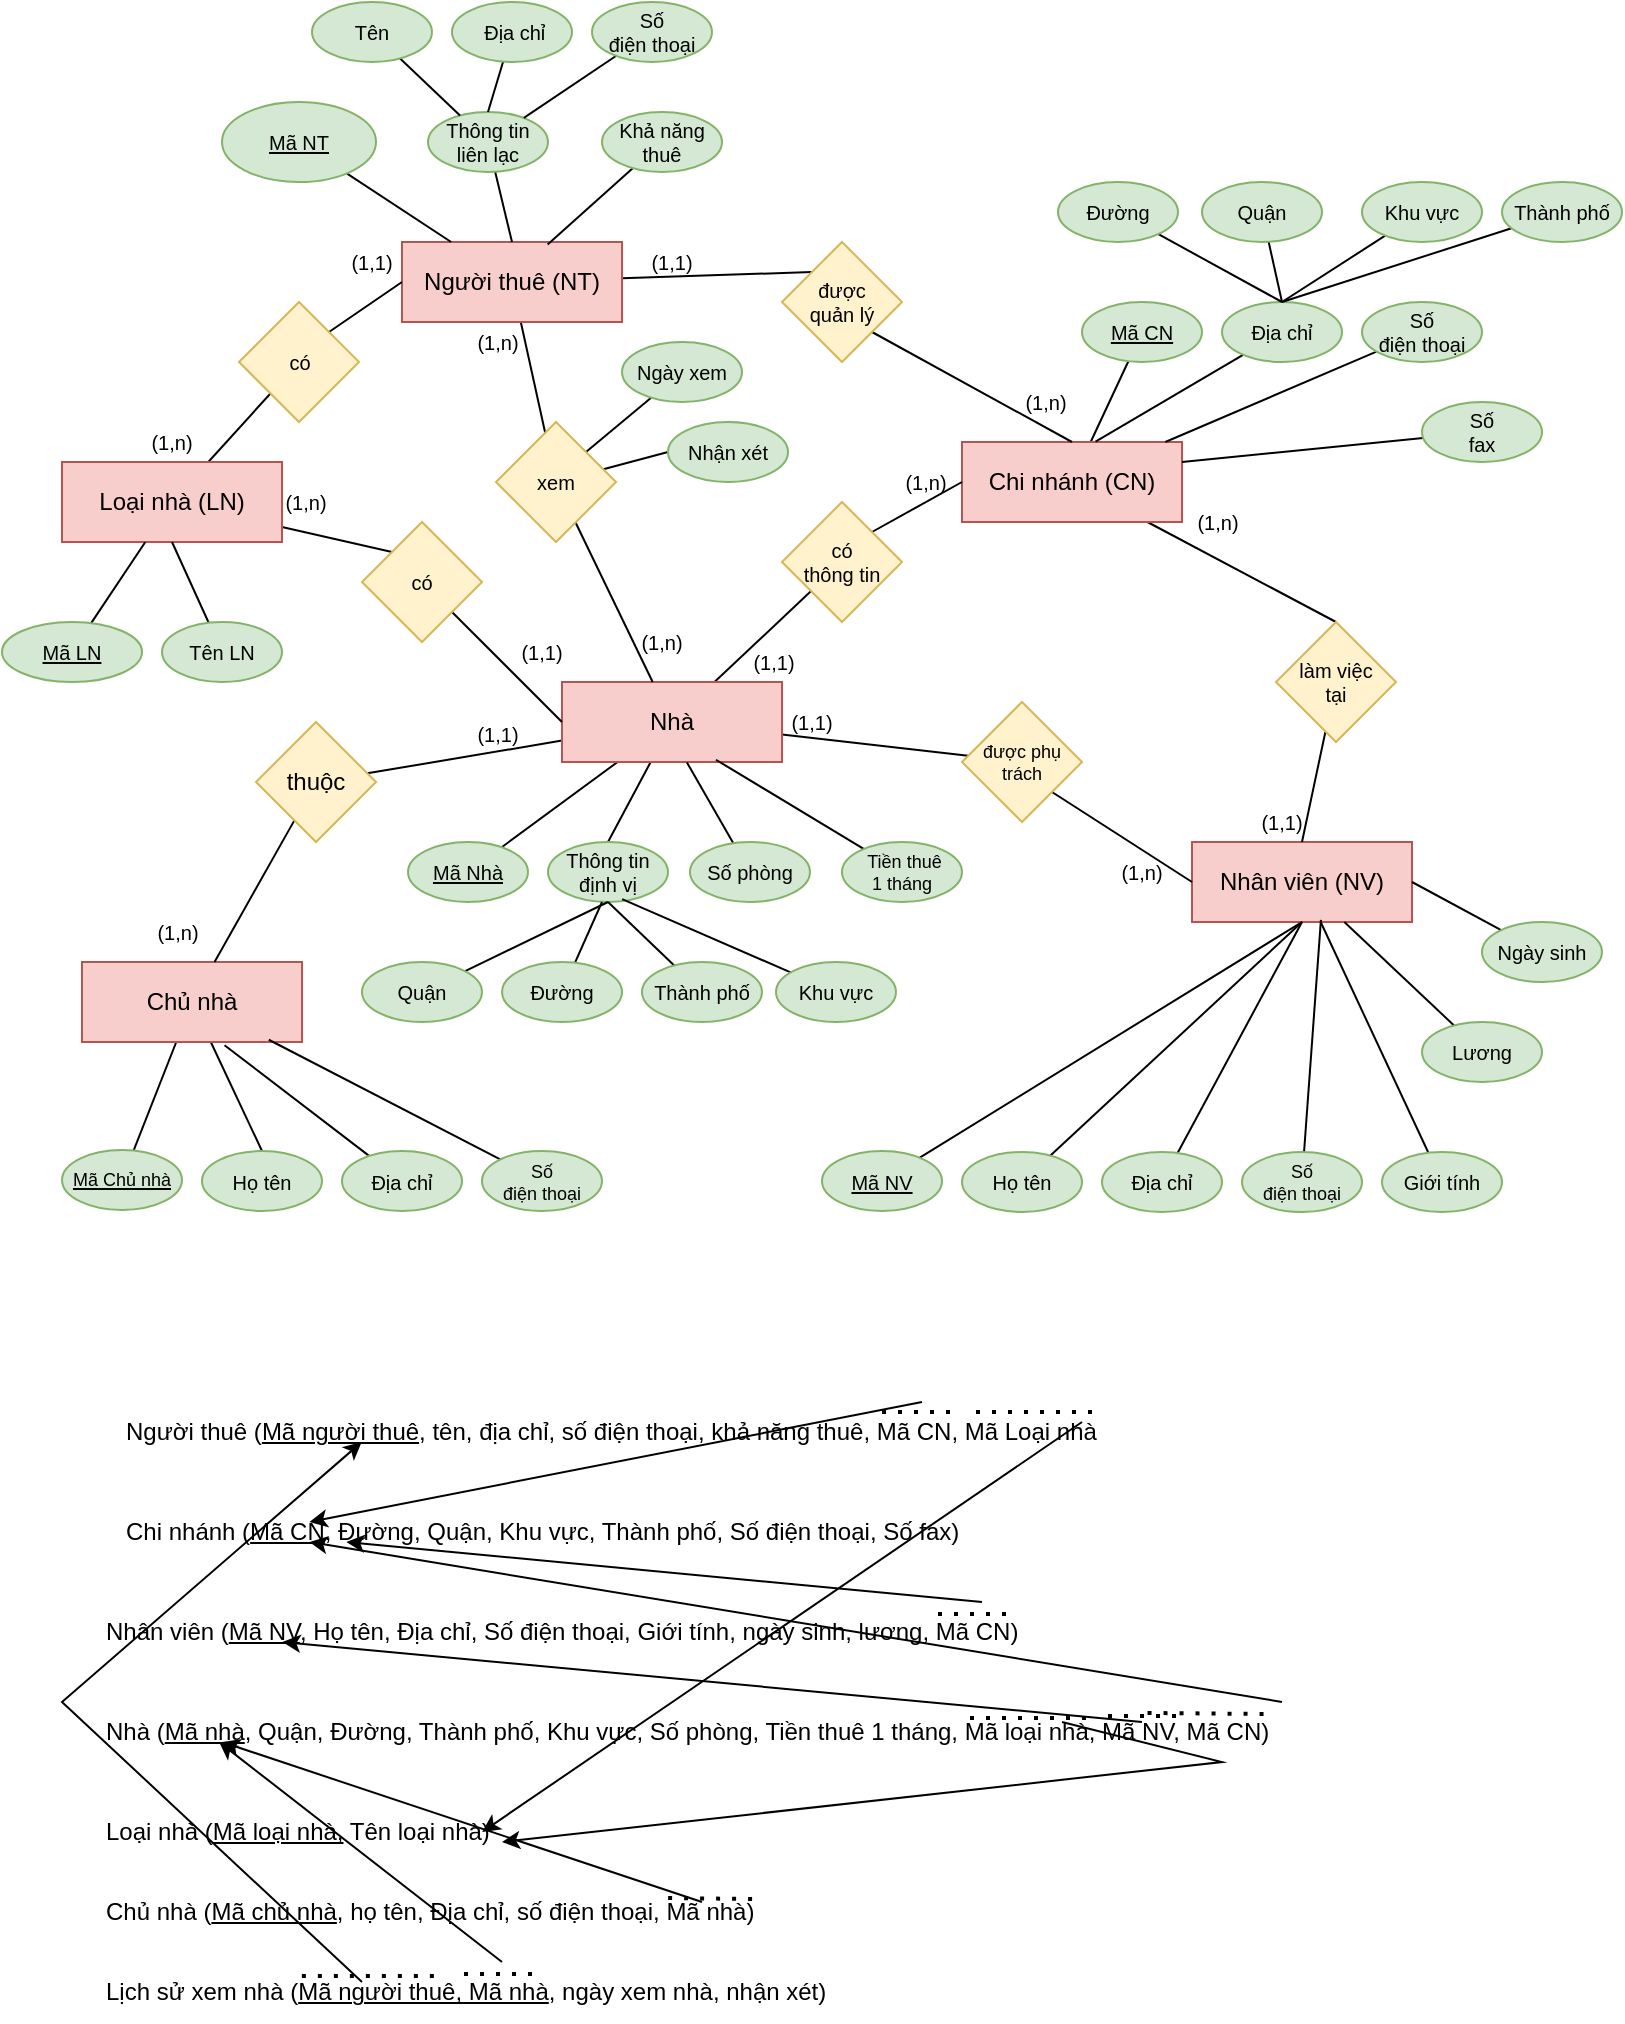<mxfile version="20.1.1" type="github">
  <diagram id="HZ95XB72LbMbbIZSBHjl" name="Page-1">
    <mxGraphModel dx="1183" dy="614" grid="1" gridSize="10" guides="1" tooltips="1" connect="1" arrows="1" fold="1" page="1" pageScale="1" pageWidth="827" pageHeight="1169" math="0" shadow="0">
      <root>
        <mxCell id="0" />
        <mxCell id="1" parent="0" />
        <mxCell id="t_XmNheDpT8PTCENix25-28" style="edgeStyle=none;shape=connector;rounded=0;orthogonalLoop=1;jettySize=auto;html=1;entryX=0;entryY=0;entryDx=0;entryDy=0;labelBackgroundColor=default;fontFamily=Helvetica;fontSize=10;fontColor=default;endArrow=none;strokeColor=default;" edge="1" parent="1" source="t_XmNheDpT8PTCENix25-1" target="t_XmNheDpT8PTCENix25-27">
          <mxGeometry relative="1" as="geometry" />
        </mxCell>
        <mxCell id="t_XmNheDpT8PTCENix25-31" style="edgeStyle=none;shape=connector;rounded=0;orthogonalLoop=1;jettySize=auto;html=1;labelBackgroundColor=default;fontFamily=Helvetica;fontSize=10;fontColor=default;endArrow=none;strokeColor=default;" edge="1" parent="1" source="t_XmNheDpT8PTCENix25-1" target="t_XmNheDpT8PTCENix25-30">
          <mxGeometry relative="1" as="geometry" />
        </mxCell>
        <mxCell id="t_XmNheDpT8PTCENix25-1" value="Người thuê (NT)" style="rounded=0;whiteSpace=wrap;html=1;fillColor=#f8cecc;strokeColor=#b85450;" vertex="1" parent="1">
          <mxGeometry x="210" y="130" width="110" height="40" as="geometry" />
        </mxCell>
        <mxCell id="t_XmNheDpT8PTCENix25-11" style="edgeStyle=none;shape=connector;rounded=0;orthogonalLoop=1;jettySize=auto;html=1;labelBackgroundColor=default;fontFamily=Helvetica;fontSize=11;fontColor=default;endArrow=none;strokeColor=default;" edge="1" parent="1" source="t_XmNheDpT8PTCENix25-2" target="t_XmNheDpT8PTCENix25-7">
          <mxGeometry relative="1" as="geometry" />
        </mxCell>
        <mxCell id="t_XmNheDpT8PTCENix25-14" style="edgeStyle=none;shape=connector;rounded=0;orthogonalLoop=1;jettySize=auto;html=1;labelBackgroundColor=default;fontFamily=Helvetica;fontSize=11;fontColor=default;endArrow=none;strokeColor=default;" edge="1" parent="1" source="t_XmNheDpT8PTCENix25-2" target="t_XmNheDpT8PTCENix25-13">
          <mxGeometry relative="1" as="geometry" />
        </mxCell>
        <mxCell id="t_XmNheDpT8PTCENix25-18" style="edgeStyle=none;shape=connector;rounded=0;orthogonalLoop=1;jettySize=auto;html=1;labelBackgroundColor=default;fontFamily=Helvetica;fontSize=9;fontColor=default;endArrow=none;strokeColor=default;" edge="1" parent="1" source="t_XmNheDpT8PTCENix25-2" target="t_XmNheDpT8PTCENix25-17">
          <mxGeometry relative="1" as="geometry" />
        </mxCell>
        <mxCell id="t_XmNheDpT8PTCENix25-83" style="edgeStyle=none;shape=connector;rounded=0;orthogonalLoop=1;jettySize=auto;html=1;labelBackgroundColor=default;fontFamily=Helvetica;fontSize=10;fontColor=default;endArrow=none;strokeColor=default;" edge="1" parent="1" source="t_XmNheDpT8PTCENix25-2" target="t_XmNheDpT8PTCENix25-77">
          <mxGeometry relative="1" as="geometry" />
        </mxCell>
        <mxCell id="t_XmNheDpT8PTCENix25-84" style="edgeStyle=none;shape=connector;rounded=0;orthogonalLoop=1;jettySize=auto;html=1;entryX=0.5;entryY=0;entryDx=0;entryDy=0;labelBackgroundColor=default;fontFamily=Helvetica;fontSize=10;fontColor=default;endArrow=none;strokeColor=default;" edge="1" parent="1" source="t_XmNheDpT8PTCENix25-2" target="t_XmNheDpT8PTCENix25-78">
          <mxGeometry relative="1" as="geometry" />
        </mxCell>
        <mxCell id="t_XmNheDpT8PTCENix25-2" value="Nhà" style="rounded=0;whiteSpace=wrap;html=1;fillColor=#f8cecc;strokeColor=#b85450;" vertex="1" parent="1">
          <mxGeometry x="290" y="350" width="110" height="40" as="geometry" />
        </mxCell>
        <mxCell id="t_XmNheDpT8PTCENix25-73" style="edgeStyle=none;shape=connector;rounded=0;orthogonalLoop=1;jettySize=auto;html=1;labelBackgroundColor=default;fontFamily=Helvetica;fontSize=10;fontColor=default;endArrow=none;strokeColor=default;" edge="1" parent="1" source="t_XmNheDpT8PTCENix25-3" target="t_XmNheDpT8PTCENix25-69">
          <mxGeometry relative="1" as="geometry" />
        </mxCell>
        <mxCell id="t_XmNheDpT8PTCENix25-74" style="edgeStyle=none;shape=connector;rounded=0;orthogonalLoop=1;jettySize=auto;html=1;entryX=0.5;entryY=0;entryDx=0;entryDy=0;labelBackgroundColor=default;fontFamily=Helvetica;fontSize=10;fontColor=default;endArrow=none;strokeColor=default;" edge="1" parent="1" source="t_XmNheDpT8PTCENix25-3" target="t_XmNheDpT8PTCENix25-72">
          <mxGeometry relative="1" as="geometry" />
        </mxCell>
        <mxCell id="t_XmNheDpT8PTCENix25-3" value="Chủ nhà" style="rounded=0;whiteSpace=wrap;html=1;fillColor=#f8cecc;strokeColor=#b85450;" vertex="1" parent="1">
          <mxGeometry x="50" y="490" width="110" height="40" as="geometry" />
        </mxCell>
        <mxCell id="t_XmNheDpT8PTCENix25-21" style="edgeStyle=none;shape=connector;rounded=0;orthogonalLoop=1;jettySize=auto;html=1;entryX=0;entryY=0;entryDx=0;entryDy=0;labelBackgroundColor=default;fontFamily=Helvetica;fontSize=10;fontColor=default;endArrow=none;strokeColor=default;" edge="1" parent="1" source="t_XmNheDpT8PTCENix25-4" target="t_XmNheDpT8PTCENix25-20">
          <mxGeometry relative="1" as="geometry" />
        </mxCell>
        <mxCell id="t_XmNheDpT8PTCENix25-24" style="edgeStyle=none;shape=connector;rounded=0;orthogonalLoop=1;jettySize=auto;html=1;labelBackgroundColor=default;fontFamily=Helvetica;fontSize=10;fontColor=default;endArrow=none;strokeColor=default;" edge="1" parent="1" source="t_XmNheDpT8PTCENix25-4" target="t_XmNheDpT8PTCENix25-23">
          <mxGeometry relative="1" as="geometry" />
        </mxCell>
        <mxCell id="t_XmNheDpT8PTCENix25-4" value="Loại nhà (LN)" style="rounded=0;whiteSpace=wrap;html=1;fillColor=#f8cecc;strokeColor=#b85450;" vertex="1" parent="1">
          <mxGeometry x="40" y="240" width="110" height="40" as="geometry" />
        </mxCell>
        <mxCell id="t_XmNheDpT8PTCENix25-5" value="Nhân viên (NV)" style="rounded=0;whiteSpace=wrap;html=1;fillColor=#f8cecc;strokeColor=#b85450;" vertex="1" parent="1">
          <mxGeometry x="605" y="430" width="110" height="40" as="geometry" />
        </mxCell>
        <mxCell id="t_XmNheDpT8PTCENix25-35" style="edgeStyle=none;shape=connector;rounded=0;orthogonalLoop=1;jettySize=auto;html=1;labelBackgroundColor=default;fontFamily=Helvetica;fontSize=10;fontColor=default;endArrow=none;strokeColor=default;" edge="1" parent="1" source="t_XmNheDpT8PTCENix25-6" target="t_XmNheDpT8PTCENix25-33">
          <mxGeometry relative="1" as="geometry" />
        </mxCell>
        <mxCell id="t_XmNheDpT8PTCENix25-66" style="edgeStyle=none;shape=connector;rounded=0;orthogonalLoop=1;jettySize=auto;html=1;entryX=0.5;entryY=0;entryDx=0;entryDy=0;labelBackgroundColor=default;fontFamily=Helvetica;fontSize=10;fontColor=default;endArrow=none;strokeColor=default;" edge="1" parent="1" source="t_XmNheDpT8PTCENix25-6" target="t_XmNheDpT8PTCENix25-65">
          <mxGeometry relative="1" as="geometry" />
        </mxCell>
        <mxCell id="t_XmNheDpT8PTCENix25-6" value="Chi nhánh (CN)" style="rounded=0;whiteSpace=wrap;html=1;fillColor=#f8cecc;strokeColor=#b85450;" vertex="1" parent="1">
          <mxGeometry x="490" y="230" width="110" height="40" as="geometry" />
        </mxCell>
        <mxCell id="t_XmNheDpT8PTCENix25-68" style="edgeStyle=none;shape=connector;rounded=0;orthogonalLoop=1;jettySize=auto;html=1;labelBackgroundColor=default;fontFamily=Helvetica;fontSize=10;fontColor=default;endArrow=none;strokeColor=default;" edge="1" parent="1" source="t_XmNheDpT8PTCENix25-7" target="t_XmNheDpT8PTCENix25-3">
          <mxGeometry relative="1" as="geometry" />
        </mxCell>
        <mxCell id="t_XmNheDpT8PTCENix25-7" value="thuộc" style="rhombus;whiteSpace=wrap;html=1;fillColor=#fff2cc;strokeColor=#d6b656;" vertex="1" parent="1">
          <mxGeometry x="137" y="370" width="60" height="60" as="geometry" />
        </mxCell>
        <mxCell id="t_XmNheDpT8PTCENix25-15" style="edgeStyle=none;shape=connector;rounded=0;orthogonalLoop=1;jettySize=auto;html=1;exitX=1;exitY=1;exitDx=0;exitDy=0;entryX=0;entryY=0.5;entryDx=0;entryDy=0;labelBackgroundColor=default;fontFamily=Helvetica;fontSize=11;fontColor=default;endArrow=none;strokeColor=default;" edge="1" parent="1" source="t_XmNheDpT8PTCENix25-13" target="t_XmNheDpT8PTCENix25-5">
          <mxGeometry relative="1" as="geometry" />
        </mxCell>
        <mxCell id="t_XmNheDpT8PTCENix25-13" value="được phụ trách" style="rhombus;whiteSpace=wrap;html=1;fontSize=9;fillColor=#fff2cc;strokeColor=#d6b656;" vertex="1" parent="1">
          <mxGeometry x="490" y="360" width="60" height="60" as="geometry" />
        </mxCell>
        <mxCell id="t_XmNheDpT8PTCENix25-19" style="edgeStyle=none;shape=connector;rounded=0;orthogonalLoop=1;jettySize=auto;html=1;exitX=1;exitY=0;exitDx=0;exitDy=0;entryX=0;entryY=0.5;entryDx=0;entryDy=0;labelBackgroundColor=default;fontFamily=Helvetica;fontSize=9;fontColor=default;endArrow=none;strokeColor=default;" edge="1" parent="1" source="t_XmNheDpT8PTCENix25-17" target="t_XmNheDpT8PTCENix25-6">
          <mxGeometry relative="1" as="geometry" />
        </mxCell>
        <mxCell id="t_XmNheDpT8PTCENix25-17" value="có &lt;br style=&quot;font-size: 10px;&quot;&gt;thông tin" style="rhombus;whiteSpace=wrap;html=1;fontSize=10;fillColor=#fff2cc;strokeColor=#d6b656;" vertex="1" parent="1">
          <mxGeometry x="400" y="260" width="60" height="60" as="geometry" />
        </mxCell>
        <mxCell id="t_XmNheDpT8PTCENix25-22" style="edgeStyle=none;shape=connector;rounded=0;orthogonalLoop=1;jettySize=auto;html=1;exitX=1;exitY=1;exitDx=0;exitDy=0;entryX=0;entryY=0.5;entryDx=0;entryDy=0;labelBackgroundColor=default;fontFamily=Helvetica;fontSize=10;fontColor=default;endArrow=none;strokeColor=default;" edge="1" parent="1" source="t_XmNheDpT8PTCENix25-20" target="t_XmNheDpT8PTCENix25-2">
          <mxGeometry relative="1" as="geometry" />
        </mxCell>
        <mxCell id="t_XmNheDpT8PTCENix25-20" value="có" style="rhombus;whiteSpace=wrap;html=1;fontSize=10;fillColor=#fff2cc;strokeColor=#d6b656;" vertex="1" parent="1">
          <mxGeometry x="190" y="270" width="60" height="60" as="geometry" />
        </mxCell>
        <mxCell id="t_XmNheDpT8PTCENix25-26" style="edgeStyle=none;shape=connector;rounded=0;orthogonalLoop=1;jettySize=auto;html=1;exitX=1;exitY=0;exitDx=0;exitDy=0;entryX=0;entryY=0.5;entryDx=0;entryDy=0;labelBackgroundColor=default;fontFamily=Helvetica;fontSize=10;fontColor=default;endArrow=none;strokeColor=default;" edge="1" parent="1" source="t_XmNheDpT8PTCENix25-23" target="t_XmNheDpT8PTCENix25-1">
          <mxGeometry relative="1" as="geometry" />
        </mxCell>
        <mxCell id="t_XmNheDpT8PTCENix25-23" value="có" style="rhombus;whiteSpace=wrap;html=1;fontSize=10;fillColor=#fff2cc;strokeColor=#d6b656;" vertex="1" parent="1">
          <mxGeometry x="128.5" y="160" width="60" height="60" as="geometry" />
        </mxCell>
        <mxCell id="t_XmNheDpT8PTCENix25-29" style="edgeStyle=none;shape=connector;rounded=0;orthogonalLoop=1;jettySize=auto;html=1;exitX=1;exitY=1;exitDx=0;exitDy=0;entryX=0.5;entryY=0;entryDx=0;entryDy=0;labelBackgroundColor=default;fontFamily=Helvetica;fontSize=10;fontColor=default;endArrow=none;strokeColor=default;" edge="1" parent="1" source="t_XmNheDpT8PTCENix25-27" target="t_XmNheDpT8PTCENix25-6">
          <mxGeometry relative="1" as="geometry" />
        </mxCell>
        <mxCell id="t_XmNheDpT8PTCENix25-27" value="được&lt;br&gt;quản lý" style="rhombus;whiteSpace=wrap;html=1;fontSize=10;fillColor=#fff2cc;strokeColor=#d6b656;" vertex="1" parent="1">
          <mxGeometry x="400" y="130" width="60" height="60" as="geometry" />
        </mxCell>
        <mxCell id="t_XmNheDpT8PTCENix25-32" style="edgeStyle=none;shape=connector;rounded=0;orthogonalLoop=1;jettySize=auto;html=1;labelBackgroundColor=default;fontFamily=Helvetica;fontSize=10;fontColor=default;endArrow=none;strokeColor=default;" edge="1" parent="1" source="t_XmNheDpT8PTCENix25-30" target="t_XmNheDpT8PTCENix25-2">
          <mxGeometry relative="1" as="geometry" />
        </mxCell>
        <mxCell id="t_XmNheDpT8PTCENix25-126" style="edgeStyle=none;shape=connector;rounded=0;orthogonalLoop=1;jettySize=auto;html=1;exitX=1;exitY=0;exitDx=0;exitDy=0;labelBackgroundColor=default;fontFamily=Helvetica;fontSize=10;fontColor=default;endArrow=none;strokeColor=default;" edge="1" parent="1" source="t_XmNheDpT8PTCENix25-30" target="t_XmNheDpT8PTCENix25-125">
          <mxGeometry relative="1" as="geometry" />
        </mxCell>
        <mxCell id="t_XmNheDpT8PTCENix25-129" style="edgeStyle=none;shape=connector;rounded=0;orthogonalLoop=1;jettySize=auto;html=1;entryX=0;entryY=0.5;entryDx=0;entryDy=0;labelBackgroundColor=default;fontFamily=Helvetica;fontSize=10;fontColor=default;endArrow=none;strokeColor=default;" edge="1" parent="1" source="t_XmNheDpT8PTCENix25-30" target="t_XmNheDpT8PTCENix25-128">
          <mxGeometry relative="1" as="geometry" />
        </mxCell>
        <mxCell id="t_XmNheDpT8PTCENix25-30" value="xem" style="rhombus;whiteSpace=wrap;html=1;fontSize=10;fillColor=#fff2cc;strokeColor=#d6b656;" vertex="1" parent="1">
          <mxGeometry x="257" y="220" width="60" height="60" as="geometry" />
        </mxCell>
        <mxCell id="t_XmNheDpT8PTCENix25-33" value="&lt;u&gt;Mã CN&lt;/u&gt;" style="ellipse;whiteSpace=wrap;html=1;fontFamily=Helvetica;fontSize=10;fillColor=#d5e8d4;strokeColor=#82b366;" vertex="1" parent="1">
          <mxGeometry x="550" y="160" width="60" height="30" as="geometry" />
        </mxCell>
        <mxCell id="t_XmNheDpT8PTCENix25-36" style="edgeStyle=none;shape=connector;rounded=0;orthogonalLoop=1;jettySize=auto;html=1;entryX=0.607;entryY=-0.006;entryDx=0;entryDy=0;entryPerimeter=0;labelBackgroundColor=default;fontFamily=Helvetica;fontSize=10;fontColor=default;endArrow=none;strokeColor=default;" edge="1" parent="1" source="t_XmNheDpT8PTCENix25-34" target="t_XmNheDpT8PTCENix25-6">
          <mxGeometry relative="1" as="geometry" />
        </mxCell>
        <mxCell id="t_XmNheDpT8PTCENix25-34" value="Địa chỉ" style="ellipse;whiteSpace=wrap;html=1;fontFamily=Helvetica;fontSize=10;fillColor=#d5e8d4;strokeColor=#82b366;" vertex="1" parent="1">
          <mxGeometry x="620" y="160" width="60" height="30" as="geometry" />
        </mxCell>
        <mxCell id="t_XmNheDpT8PTCENix25-45" style="edgeStyle=none;shape=connector;rounded=0;orthogonalLoop=1;jettySize=auto;html=1;entryX=0.5;entryY=0;entryDx=0;entryDy=0;labelBackgroundColor=default;fontFamily=Helvetica;fontSize=10;fontColor=default;endArrow=none;strokeColor=default;" edge="1" parent="1" source="t_XmNheDpT8PTCENix25-37" target="t_XmNheDpT8PTCENix25-34">
          <mxGeometry relative="1" as="geometry" />
        </mxCell>
        <mxCell id="t_XmNheDpT8PTCENix25-37" value="Đường" style="ellipse;whiteSpace=wrap;html=1;fontFamily=Helvetica;fontSize=10;fillColor=#d5e8d4;strokeColor=#82b366;" vertex="1" parent="1">
          <mxGeometry x="538" y="100" width="60" height="30" as="geometry" />
        </mxCell>
        <mxCell id="t_XmNheDpT8PTCENix25-48" style="edgeStyle=none;shape=connector;rounded=0;orthogonalLoop=1;jettySize=auto;html=1;entryX=0.5;entryY=0;entryDx=0;entryDy=0;labelBackgroundColor=default;fontFamily=Helvetica;fontSize=10;fontColor=default;endArrow=none;strokeColor=default;" edge="1" parent="1" source="t_XmNheDpT8PTCENix25-38" target="t_XmNheDpT8PTCENix25-34">
          <mxGeometry relative="1" as="geometry" />
        </mxCell>
        <mxCell id="t_XmNheDpT8PTCENix25-38" value="Thành phố" style="ellipse;whiteSpace=wrap;html=1;fontFamily=Helvetica;fontSize=10;fillColor=#d5e8d4;strokeColor=#82b366;" vertex="1" parent="1">
          <mxGeometry x="760" y="100" width="60" height="30" as="geometry" />
        </mxCell>
        <mxCell id="t_XmNheDpT8PTCENix25-47" style="edgeStyle=none;shape=connector;rounded=0;orthogonalLoop=1;jettySize=auto;html=1;entryX=0.5;entryY=0;entryDx=0;entryDy=0;labelBackgroundColor=default;fontFamily=Helvetica;fontSize=10;fontColor=default;endArrow=none;strokeColor=default;" edge="1" parent="1" source="t_XmNheDpT8PTCENix25-39" target="t_XmNheDpT8PTCENix25-34">
          <mxGeometry relative="1" as="geometry" />
        </mxCell>
        <mxCell id="t_XmNheDpT8PTCENix25-39" value="Khu vực" style="ellipse;whiteSpace=wrap;html=1;fontFamily=Helvetica;fontSize=10;fillColor=#d5e8d4;strokeColor=#82b366;" vertex="1" parent="1">
          <mxGeometry x="690" y="100" width="60" height="30" as="geometry" />
        </mxCell>
        <mxCell id="t_XmNheDpT8PTCENix25-46" style="edgeStyle=none;shape=connector;rounded=0;orthogonalLoop=1;jettySize=auto;html=1;labelBackgroundColor=default;fontFamily=Helvetica;fontSize=10;fontColor=default;endArrow=none;strokeColor=default;" edge="1" parent="1" source="t_XmNheDpT8PTCENix25-40">
          <mxGeometry relative="1" as="geometry">
            <mxPoint x="650" y="160" as="targetPoint" />
          </mxGeometry>
        </mxCell>
        <mxCell id="t_XmNheDpT8PTCENix25-40" value="Quận" style="ellipse;whiteSpace=wrap;html=1;fontFamily=Helvetica;fontSize=10;fillColor=#d5e8d4;strokeColor=#82b366;" vertex="1" parent="1">
          <mxGeometry x="610" y="100" width="60" height="30" as="geometry" />
        </mxCell>
        <mxCell id="t_XmNheDpT8PTCENix25-43" style="edgeStyle=none;shape=connector;rounded=0;orthogonalLoop=1;jettySize=auto;html=1;labelBackgroundColor=default;fontFamily=Helvetica;fontSize=10;fontColor=default;endArrow=none;strokeColor=default;" edge="1" parent="1" source="t_XmNheDpT8PTCENix25-41" target="t_XmNheDpT8PTCENix25-6">
          <mxGeometry relative="1" as="geometry" />
        </mxCell>
        <mxCell id="t_XmNheDpT8PTCENix25-41" value="Số&lt;br&gt;điện thoại" style="ellipse;whiteSpace=wrap;html=1;fontFamily=Helvetica;fontSize=10;fillColor=#d5e8d4;strokeColor=#82b366;" vertex="1" parent="1">
          <mxGeometry x="690" y="160" width="60" height="30" as="geometry" />
        </mxCell>
        <mxCell id="t_XmNheDpT8PTCENix25-44" style="edgeStyle=none;shape=connector;rounded=0;orthogonalLoop=1;jettySize=auto;html=1;entryX=1;entryY=0.25;entryDx=0;entryDy=0;labelBackgroundColor=default;fontFamily=Helvetica;fontSize=10;fontColor=default;endArrow=none;strokeColor=default;" edge="1" parent="1" source="t_XmNheDpT8PTCENix25-42" target="t_XmNheDpT8PTCENix25-6">
          <mxGeometry relative="1" as="geometry" />
        </mxCell>
        <mxCell id="t_XmNheDpT8PTCENix25-42" value="Số&lt;br&gt;fax" style="ellipse;whiteSpace=wrap;html=1;fontFamily=Helvetica;fontSize=10;fillColor=#d5e8d4;strokeColor=#82b366;" vertex="1" parent="1">
          <mxGeometry x="720" y="210" width="60" height="30" as="geometry" />
        </mxCell>
        <mxCell id="t_XmNheDpT8PTCENix25-56" style="edgeStyle=none;shape=connector;rounded=0;orthogonalLoop=1;jettySize=auto;html=1;entryX=0.5;entryY=1;entryDx=0;entryDy=0;labelBackgroundColor=default;fontFamily=Helvetica;fontSize=10;fontColor=default;endArrow=none;strokeColor=default;" edge="1" parent="1" source="t_XmNheDpT8PTCENix25-49" target="t_XmNheDpT8PTCENix25-5">
          <mxGeometry relative="1" as="geometry" />
        </mxCell>
        <mxCell id="t_XmNheDpT8PTCENix25-49" value="&lt;u&gt;Mã NV&lt;/u&gt;" style="ellipse;whiteSpace=wrap;html=1;fontFamily=Helvetica;fontSize=10;fillColor=#d5e8d4;strokeColor=#82b366;" vertex="1" parent="1">
          <mxGeometry x="420" y="584.5" width="60" height="30" as="geometry" />
        </mxCell>
        <mxCell id="t_XmNheDpT8PTCENix25-59" style="edgeStyle=none;shape=connector;rounded=0;orthogonalLoop=1;jettySize=auto;html=1;entryX=0.5;entryY=1;entryDx=0;entryDy=0;labelBackgroundColor=default;fontFamily=Helvetica;fontSize=10;fontColor=default;endArrow=none;strokeColor=default;" edge="1" parent="1" source="t_XmNheDpT8PTCENix25-50" target="t_XmNheDpT8PTCENix25-5">
          <mxGeometry relative="1" as="geometry" />
        </mxCell>
        <mxCell id="t_XmNheDpT8PTCENix25-50" value="Địa chỉ" style="ellipse;whiteSpace=wrap;html=1;fontFamily=Helvetica;fontSize=10;fillColor=#d5e8d4;strokeColor=#82b366;" vertex="1" parent="1">
          <mxGeometry x="560" y="585" width="60" height="30" as="geometry" />
        </mxCell>
        <mxCell id="t_XmNheDpT8PTCENix25-61" style="edgeStyle=none;shape=connector;rounded=0;orthogonalLoop=1;jettySize=auto;html=1;entryX=0.586;entryY=0.973;entryDx=0;entryDy=0;entryPerimeter=0;labelBackgroundColor=default;fontFamily=Helvetica;fontSize=10;fontColor=default;endArrow=none;strokeColor=default;" edge="1" parent="1" source="t_XmNheDpT8PTCENix25-51" target="t_XmNheDpT8PTCENix25-5">
          <mxGeometry relative="1" as="geometry" />
        </mxCell>
        <mxCell id="t_XmNheDpT8PTCENix25-51" value="Số&lt;br style=&quot;font-size: 9px;&quot;&gt;điện thoại" style="ellipse;whiteSpace=wrap;html=1;fontFamily=Helvetica;fontSize=9;fillColor=#d5e8d4;strokeColor=#82b366;" vertex="1" parent="1">
          <mxGeometry x="630" y="585" width="60" height="30" as="geometry" />
        </mxCell>
        <mxCell id="t_XmNheDpT8PTCENix25-58" style="edgeStyle=none;shape=connector;rounded=0;orthogonalLoop=1;jettySize=auto;html=1;entryX=0.5;entryY=1;entryDx=0;entryDy=0;labelBackgroundColor=default;fontFamily=Helvetica;fontSize=10;fontColor=default;endArrow=none;strokeColor=default;" edge="1" parent="1" source="t_XmNheDpT8PTCENix25-53" target="t_XmNheDpT8PTCENix25-5">
          <mxGeometry relative="1" as="geometry" />
        </mxCell>
        <mxCell id="t_XmNheDpT8PTCENix25-53" value="Họ tên" style="ellipse;whiteSpace=wrap;html=1;fontFamily=Helvetica;fontSize=10;fillColor=#d5e8d4;strokeColor=#82b366;" vertex="1" parent="1">
          <mxGeometry x="490" y="585" width="60" height="30" as="geometry" />
        </mxCell>
        <mxCell id="t_XmNheDpT8PTCENix25-62" style="edgeStyle=none;shape=connector;rounded=0;orthogonalLoop=1;jettySize=auto;html=1;labelBackgroundColor=default;fontFamily=Helvetica;fontSize=10;fontColor=default;endArrow=none;strokeColor=default;" edge="1" parent="1" source="t_XmNheDpT8PTCENix25-54" target="t_XmNheDpT8PTCENix25-5">
          <mxGeometry relative="1" as="geometry" />
        </mxCell>
        <mxCell id="t_XmNheDpT8PTCENix25-54" value="Giới tính" style="ellipse;whiteSpace=wrap;html=1;fontFamily=Helvetica;fontSize=10;fillColor=#d5e8d4;strokeColor=#82b366;" vertex="1" parent="1">
          <mxGeometry x="700" y="585" width="60" height="30" as="geometry" />
        </mxCell>
        <mxCell id="t_XmNheDpT8PTCENix25-63" style="edgeStyle=none;shape=connector;rounded=0;orthogonalLoop=1;jettySize=auto;html=1;entryX=1;entryY=0.5;entryDx=0;entryDy=0;labelBackgroundColor=default;fontFamily=Helvetica;fontSize=10;fontColor=default;endArrow=none;strokeColor=default;" edge="1" parent="1" source="t_XmNheDpT8PTCENix25-55" target="t_XmNheDpT8PTCENix25-5">
          <mxGeometry relative="1" as="geometry" />
        </mxCell>
        <mxCell id="t_XmNheDpT8PTCENix25-55" value="Ngày sinh" style="ellipse;whiteSpace=wrap;html=1;fontFamily=Helvetica;fontSize=10;fillColor=#d5e8d4;strokeColor=#82b366;" vertex="1" parent="1">
          <mxGeometry x="750" y="470" width="60" height="30" as="geometry" />
        </mxCell>
        <mxCell id="t_XmNheDpT8PTCENix25-64" style="edgeStyle=none;shape=connector;rounded=0;orthogonalLoop=1;jettySize=auto;html=1;labelBackgroundColor=default;fontFamily=Helvetica;fontSize=10;fontColor=default;endArrow=none;strokeColor=default;" edge="1" parent="1" source="t_XmNheDpT8PTCENix25-57" target="t_XmNheDpT8PTCENix25-5">
          <mxGeometry relative="1" as="geometry" />
        </mxCell>
        <mxCell id="t_XmNheDpT8PTCENix25-57" value="Lương" style="ellipse;whiteSpace=wrap;html=1;fontFamily=Helvetica;fontSize=10;fillColor=#d5e8d4;strokeColor=#82b366;" vertex="1" parent="1">
          <mxGeometry x="720" y="520" width="60" height="30" as="geometry" />
        </mxCell>
        <mxCell id="t_XmNheDpT8PTCENix25-67" style="edgeStyle=none;shape=connector;rounded=0;orthogonalLoop=1;jettySize=auto;html=1;entryX=0.5;entryY=0;entryDx=0;entryDy=0;labelBackgroundColor=default;fontFamily=Helvetica;fontSize=10;fontColor=default;endArrow=none;strokeColor=default;" edge="1" parent="1" source="t_XmNheDpT8PTCENix25-65" target="t_XmNheDpT8PTCENix25-5">
          <mxGeometry relative="1" as="geometry" />
        </mxCell>
        <mxCell id="t_XmNheDpT8PTCENix25-65" value="làm việc&lt;br&gt;tại" style="rhombus;whiteSpace=wrap;html=1;fontSize=10;fillColor=#fff2cc;strokeColor=#d6b656;" vertex="1" parent="1">
          <mxGeometry x="647" y="320" width="60" height="60" as="geometry" />
        </mxCell>
        <mxCell id="t_XmNheDpT8PTCENix25-69" value="&lt;u style=&quot;font-size: 9px;&quot;&gt;Mã Chủ nhà&lt;/u&gt;" style="ellipse;whiteSpace=wrap;html=1;fontFamily=Helvetica;fontSize=9;fillColor=#d5e8d4;strokeColor=#82b366;" vertex="1" parent="1">
          <mxGeometry x="40" y="584" width="60" height="30" as="geometry" />
        </mxCell>
        <mxCell id="t_XmNheDpT8PTCENix25-75" style="edgeStyle=none;shape=connector;rounded=0;orthogonalLoop=1;jettySize=auto;html=1;entryX=0.648;entryY=1.041;entryDx=0;entryDy=0;entryPerimeter=0;labelBackgroundColor=default;fontFamily=Helvetica;fontSize=10;fontColor=default;endArrow=none;strokeColor=default;" edge="1" parent="1" source="t_XmNheDpT8PTCENix25-70" target="t_XmNheDpT8PTCENix25-3">
          <mxGeometry relative="1" as="geometry" />
        </mxCell>
        <mxCell id="t_XmNheDpT8PTCENix25-70" value="Địa chỉ" style="ellipse;whiteSpace=wrap;html=1;fontFamily=Helvetica;fontSize=10;fillColor=#d5e8d4;strokeColor=#82b366;" vertex="1" parent="1">
          <mxGeometry x="180" y="584.5" width="60" height="30" as="geometry" />
        </mxCell>
        <mxCell id="t_XmNheDpT8PTCENix25-76" style="edgeStyle=none;shape=connector;rounded=0;orthogonalLoop=1;jettySize=auto;html=1;entryX=0.849;entryY=0.972;entryDx=0;entryDy=0;entryPerimeter=0;labelBackgroundColor=default;fontFamily=Helvetica;fontSize=10;fontColor=default;endArrow=none;strokeColor=default;" edge="1" parent="1" source="t_XmNheDpT8PTCENix25-71" target="t_XmNheDpT8PTCENix25-3">
          <mxGeometry relative="1" as="geometry" />
        </mxCell>
        <mxCell id="t_XmNheDpT8PTCENix25-71" value="Số&lt;br style=&quot;font-size: 9px;&quot;&gt;điện thoại" style="ellipse;whiteSpace=wrap;html=1;fontFamily=Helvetica;fontSize=9;fillColor=#d5e8d4;strokeColor=#82b366;" vertex="1" parent="1">
          <mxGeometry x="250" y="584.5" width="60" height="30" as="geometry" />
        </mxCell>
        <mxCell id="t_XmNheDpT8PTCENix25-72" value="Họ tên" style="ellipse;whiteSpace=wrap;html=1;fontFamily=Helvetica;fontSize=10;fillColor=#d5e8d4;strokeColor=#82b366;" vertex="1" parent="1">
          <mxGeometry x="110" y="584.5" width="60" height="30" as="geometry" />
        </mxCell>
        <mxCell id="t_XmNheDpT8PTCENix25-77" value="&lt;u&gt;Mã Nhà&lt;/u&gt;" style="ellipse;whiteSpace=wrap;html=1;fontFamily=Helvetica;fontSize=10;fillColor=#d5e8d4;strokeColor=#82b366;" vertex="1" parent="1">
          <mxGeometry x="213" y="430" width="60" height="30" as="geometry" />
        </mxCell>
        <mxCell id="t_XmNheDpT8PTCENix25-78" value="Thông tin&lt;br&gt;định vị" style="ellipse;whiteSpace=wrap;html=1;fontFamily=Helvetica;fontSize=10;fillColor=#d5e8d4;strokeColor=#82b366;" vertex="1" parent="1">
          <mxGeometry x="283" y="430" width="60" height="30" as="geometry" />
        </mxCell>
        <mxCell id="t_XmNheDpT8PTCENix25-90" style="edgeStyle=none;shape=connector;rounded=0;orthogonalLoop=1;jettySize=auto;html=1;labelBackgroundColor=default;fontFamily=Helvetica;fontSize=10;fontColor=default;endArrow=none;strokeColor=default;" edge="1" parent="1" source="t_XmNheDpT8PTCENix25-79">
          <mxGeometry relative="1" as="geometry">
            <mxPoint x="310.0" y="460" as="targetPoint" />
          </mxGeometry>
        </mxCell>
        <mxCell id="t_XmNheDpT8PTCENix25-79" value="Đường" style="ellipse;whiteSpace=wrap;html=1;fontFamily=Helvetica;fontSize=10;fillColor=#d5e8d4;strokeColor=#82b366;" vertex="1" parent="1">
          <mxGeometry x="260" y="490" width="60" height="30" as="geometry" />
        </mxCell>
        <mxCell id="t_XmNheDpT8PTCENix25-91" style="edgeStyle=none;shape=connector;rounded=0;orthogonalLoop=1;jettySize=auto;html=1;entryX=0.5;entryY=1;entryDx=0;entryDy=0;labelBackgroundColor=default;fontFamily=Helvetica;fontSize=10;fontColor=default;endArrow=none;strokeColor=default;" edge="1" parent="1" source="t_XmNheDpT8PTCENix25-80" target="t_XmNheDpT8PTCENix25-78">
          <mxGeometry relative="1" as="geometry" />
        </mxCell>
        <mxCell id="t_XmNheDpT8PTCENix25-80" value="Thành phố" style="ellipse;whiteSpace=wrap;html=1;fontFamily=Helvetica;fontSize=10;fillColor=#d5e8d4;strokeColor=#82b366;" vertex="1" parent="1">
          <mxGeometry x="330" y="490" width="60" height="30" as="geometry" />
        </mxCell>
        <mxCell id="t_XmNheDpT8PTCENix25-92" style="edgeStyle=none;shape=connector;rounded=0;orthogonalLoop=1;jettySize=auto;html=1;entryX=0.618;entryY=0.952;entryDx=0;entryDy=0;entryPerimeter=0;labelBackgroundColor=default;fontFamily=Helvetica;fontSize=10;fontColor=default;endArrow=none;strokeColor=default;" edge="1" parent="1" source="t_XmNheDpT8PTCENix25-81" target="t_XmNheDpT8PTCENix25-78">
          <mxGeometry relative="1" as="geometry" />
        </mxCell>
        <mxCell id="t_XmNheDpT8PTCENix25-81" value="Khu vực" style="ellipse;whiteSpace=wrap;html=1;fontFamily=Helvetica;fontSize=10;fillColor=#d5e8d4;strokeColor=#82b366;" vertex="1" parent="1">
          <mxGeometry x="397" y="490" width="60" height="30" as="geometry" />
        </mxCell>
        <mxCell id="t_XmNheDpT8PTCENix25-89" style="edgeStyle=none;shape=connector;rounded=0;orthogonalLoop=1;jettySize=auto;html=1;entryX=0.5;entryY=1;entryDx=0;entryDy=0;labelBackgroundColor=default;fontFamily=Helvetica;fontSize=10;fontColor=default;endArrow=none;strokeColor=default;" edge="1" parent="1" source="t_XmNheDpT8PTCENix25-82" target="t_XmNheDpT8PTCENix25-78">
          <mxGeometry relative="1" as="geometry" />
        </mxCell>
        <mxCell id="t_XmNheDpT8PTCENix25-82" value="Quận" style="ellipse;whiteSpace=wrap;html=1;fontFamily=Helvetica;fontSize=10;fillColor=#d5e8d4;strokeColor=#82b366;" vertex="1" parent="1">
          <mxGeometry x="190" y="490" width="60" height="30" as="geometry" />
        </mxCell>
        <mxCell id="t_XmNheDpT8PTCENix25-87" style="edgeStyle=none;shape=connector;rounded=0;orthogonalLoop=1;jettySize=auto;html=1;entryX=0.568;entryY=1.007;entryDx=0;entryDy=0;entryPerimeter=0;labelBackgroundColor=default;fontFamily=Helvetica;fontSize=10;fontColor=default;endArrow=none;strokeColor=default;" edge="1" parent="1" source="t_XmNheDpT8PTCENix25-85" target="t_XmNheDpT8PTCENix25-2">
          <mxGeometry relative="1" as="geometry" />
        </mxCell>
        <mxCell id="t_XmNheDpT8PTCENix25-85" value="Số phòng" style="ellipse;whiteSpace=wrap;html=1;fontFamily=Helvetica;fontSize=10;fillColor=#d5e8d4;strokeColor=#82b366;" vertex="1" parent="1">
          <mxGeometry x="354" y="430" width="60" height="30" as="geometry" />
        </mxCell>
        <mxCell id="t_XmNheDpT8PTCENix25-88" style="edgeStyle=none;shape=connector;rounded=0;orthogonalLoop=1;jettySize=auto;html=1;entryX=0.7;entryY=0.972;entryDx=0;entryDy=0;entryPerimeter=0;labelBackgroundColor=default;fontFamily=Helvetica;fontSize=10;fontColor=default;endArrow=none;strokeColor=default;" edge="1" parent="1" source="t_XmNheDpT8PTCENix25-86" target="t_XmNheDpT8PTCENix25-2">
          <mxGeometry relative="1" as="geometry" />
        </mxCell>
        <mxCell id="t_XmNheDpT8PTCENix25-86" value="&amp;nbsp;Tiền thuê&lt;br style=&quot;font-size: 9px;&quot;&gt;1 tháng" style="ellipse;whiteSpace=wrap;html=1;fontFamily=Helvetica;fontSize=9;fillColor=#d5e8d4;strokeColor=#82b366;" vertex="1" parent="1">
          <mxGeometry x="430" y="430" width="60" height="30" as="geometry" />
        </mxCell>
        <mxCell id="t_XmNheDpT8PTCENix25-100" style="edgeStyle=none;shape=connector;rounded=0;orthogonalLoop=1;jettySize=auto;html=1;labelBackgroundColor=default;fontFamily=Helvetica;fontSize=10;fontColor=default;endArrow=none;strokeColor=default;" edge="1" parent="1" source="t_XmNheDpT8PTCENix25-93" target="t_XmNheDpT8PTCENix25-1">
          <mxGeometry relative="1" as="geometry" />
        </mxCell>
        <mxCell id="t_XmNheDpT8PTCENix25-93" value="&lt;u&gt;Mã NT&lt;br&gt;&lt;/u&gt;" style="ellipse;whiteSpace=wrap;html=1;fontFamily=Helvetica;fontSize=10;fillColor=#d5e8d4;strokeColor=#82b366;" vertex="1" parent="1">
          <mxGeometry x="120" y="60" width="77" height="40" as="geometry" />
        </mxCell>
        <mxCell id="t_XmNheDpT8PTCENix25-102" style="edgeStyle=none;shape=connector;rounded=0;orthogonalLoop=1;jettySize=auto;html=1;entryX=0.5;entryY=0;entryDx=0;entryDy=0;labelBackgroundColor=default;fontFamily=Helvetica;fontSize=10;fontColor=default;endArrow=none;strokeColor=default;" edge="1" parent="1" source="t_XmNheDpT8PTCENix25-94" target="t_XmNheDpT8PTCENix25-1">
          <mxGeometry relative="1" as="geometry" />
        </mxCell>
        <mxCell id="t_XmNheDpT8PTCENix25-94" value="Thông tin&lt;br&gt;liên lạc" style="ellipse;whiteSpace=wrap;html=1;fontFamily=Helvetica;fontSize=10;fillColor=#d5e8d4;strokeColor=#82b366;" vertex="1" parent="1">
          <mxGeometry x="223" y="65" width="60" height="30" as="geometry" />
        </mxCell>
        <mxCell id="t_XmNheDpT8PTCENix25-104" style="edgeStyle=none;shape=connector;rounded=0;orthogonalLoop=1;jettySize=auto;html=1;labelBackgroundColor=default;fontFamily=Helvetica;fontSize=10;fontColor=default;endArrow=none;strokeColor=default;" edge="1" parent="1" source="t_XmNheDpT8PTCENix25-95" target="t_XmNheDpT8PTCENix25-94">
          <mxGeometry relative="1" as="geometry" />
        </mxCell>
        <mxCell id="t_XmNheDpT8PTCENix25-95" value="Tên" style="ellipse;whiteSpace=wrap;html=1;fontFamily=Helvetica;fontSize=10;fillColor=#d5e8d4;strokeColor=#82b366;" vertex="1" parent="1">
          <mxGeometry x="165" y="10" width="60" height="30" as="geometry" />
        </mxCell>
        <mxCell id="t_XmNheDpT8PTCENix25-106" style="edgeStyle=none;shape=connector;rounded=0;orthogonalLoop=1;jettySize=auto;html=1;labelBackgroundColor=default;fontFamily=Helvetica;fontSize=10;fontColor=default;endArrow=none;strokeColor=default;" edge="1" parent="1" source="t_XmNheDpT8PTCENix25-97" target="t_XmNheDpT8PTCENix25-94">
          <mxGeometry relative="1" as="geometry" />
        </mxCell>
        <mxCell id="t_XmNheDpT8PTCENix25-97" value="Số&lt;br&gt;điện thoại" style="ellipse;whiteSpace=wrap;html=1;fontFamily=Helvetica;fontSize=10;fillColor=#d5e8d4;strokeColor=#82b366;" vertex="1" parent="1">
          <mxGeometry x="305" y="10" width="60" height="30" as="geometry" />
        </mxCell>
        <mxCell id="t_XmNheDpT8PTCENix25-105" style="edgeStyle=none;shape=connector;rounded=0;orthogonalLoop=1;jettySize=auto;html=1;entryX=0.5;entryY=0;entryDx=0;entryDy=0;labelBackgroundColor=default;fontFamily=Helvetica;fontSize=10;fontColor=default;endArrow=none;strokeColor=default;" edge="1" parent="1" source="t_XmNheDpT8PTCENix25-98" target="t_XmNheDpT8PTCENix25-94">
          <mxGeometry relative="1" as="geometry" />
        </mxCell>
        <mxCell id="t_XmNheDpT8PTCENix25-98" value="&amp;nbsp;Địa chỉ" style="ellipse;whiteSpace=wrap;html=1;fontFamily=Helvetica;fontSize=10;fillColor=#d5e8d4;strokeColor=#82b366;" vertex="1" parent="1">
          <mxGeometry x="235" y="10" width="60" height="30" as="geometry" />
        </mxCell>
        <mxCell id="t_XmNheDpT8PTCENix25-103" style="edgeStyle=none;shape=connector;rounded=0;orthogonalLoop=1;jettySize=auto;html=1;entryX=0.662;entryY=0.032;entryDx=0;entryDy=0;entryPerimeter=0;labelBackgroundColor=default;fontFamily=Helvetica;fontSize=10;fontColor=default;endArrow=none;strokeColor=default;" edge="1" parent="1" source="t_XmNheDpT8PTCENix25-99" target="t_XmNheDpT8PTCENix25-1">
          <mxGeometry relative="1" as="geometry" />
        </mxCell>
        <mxCell id="t_XmNheDpT8PTCENix25-99" value="Khả năng&lt;br&gt;thuê" style="ellipse;whiteSpace=wrap;html=1;fontFamily=Helvetica;fontSize=10;fillColor=#d5e8d4;strokeColor=#82b366;" vertex="1" parent="1">
          <mxGeometry x="310" y="65" width="60" height="30" as="geometry" />
        </mxCell>
        <mxCell id="t_XmNheDpT8PTCENix25-109" style="edgeStyle=none;shape=connector;rounded=0;orthogonalLoop=1;jettySize=auto;html=1;labelBackgroundColor=default;fontFamily=Helvetica;fontSize=10;fontColor=default;endArrow=none;strokeColor=default;" edge="1" parent="1" source="t_XmNheDpT8PTCENix25-107" target="t_XmNheDpT8PTCENix25-4">
          <mxGeometry relative="1" as="geometry" />
        </mxCell>
        <mxCell id="t_XmNheDpT8PTCENix25-107" value="&lt;u&gt;Mã LN&lt;/u&gt;" style="ellipse;whiteSpace=wrap;html=1;fontFamily=Helvetica;fontSize=10;fillColor=#d5e8d4;strokeColor=#82b366;" vertex="1" parent="1">
          <mxGeometry x="10" y="320" width="70" height="30" as="geometry" />
        </mxCell>
        <mxCell id="t_XmNheDpT8PTCENix25-110" style="edgeStyle=none;shape=connector;rounded=0;orthogonalLoop=1;jettySize=auto;html=1;entryX=0.5;entryY=1;entryDx=0;entryDy=0;labelBackgroundColor=default;fontFamily=Helvetica;fontSize=10;fontColor=default;endArrow=none;strokeColor=default;" edge="1" parent="1" source="t_XmNheDpT8PTCENix25-108" target="t_XmNheDpT8PTCENix25-4">
          <mxGeometry relative="1" as="geometry" />
        </mxCell>
        <mxCell id="t_XmNheDpT8PTCENix25-108" value="Tên LN" style="ellipse;whiteSpace=wrap;html=1;fontFamily=Helvetica;fontSize=10;fillColor=#d5e8d4;strokeColor=#82b366;" vertex="1" parent="1">
          <mxGeometry x="90" y="320" width="60" height="30" as="geometry" />
        </mxCell>
        <mxCell id="t_XmNheDpT8PTCENix25-113" value="(1,n)" style="text;html=1;strokeColor=none;fillColor=none;align=center;verticalAlign=middle;whiteSpace=wrap;rounded=0;fontFamily=Helvetica;fontSize=10;fontColor=default;" vertex="1" parent="1">
          <mxGeometry x="600" y="260" width="36" height="20" as="geometry" />
        </mxCell>
        <mxCell id="t_XmNheDpT8PTCENix25-114" value="(1,1)" style="text;html=1;strokeColor=none;fillColor=none;align=center;verticalAlign=middle;whiteSpace=wrap;rounded=0;fontFamily=Helvetica;fontSize=10;fontColor=default;" vertex="1" parent="1">
          <mxGeometry x="632" y="410" width="36" height="20" as="geometry" />
        </mxCell>
        <mxCell id="t_XmNheDpT8PTCENix25-115" value="(1,n)" style="text;html=1;strokeColor=none;fillColor=none;align=center;verticalAlign=middle;whiteSpace=wrap;rounded=0;fontFamily=Helvetica;fontSize=10;fontColor=default;" vertex="1" parent="1">
          <mxGeometry x="454" y="240" width="36" height="20" as="geometry" />
        </mxCell>
        <mxCell id="t_XmNheDpT8PTCENix25-116" value="(1,1)" style="text;html=1;strokeColor=none;fillColor=none;align=center;verticalAlign=middle;whiteSpace=wrap;rounded=0;fontFamily=Helvetica;fontSize=10;fontColor=default;" vertex="1" parent="1">
          <mxGeometry x="378" y="330" width="36" height="20" as="geometry" />
        </mxCell>
        <mxCell id="t_XmNheDpT8PTCENix25-117" value="(1,n)" style="text;html=1;strokeColor=none;fillColor=none;align=center;verticalAlign=middle;whiteSpace=wrap;rounded=0;fontFamily=Helvetica;fontSize=10;fontColor=default;" vertex="1" parent="1">
          <mxGeometry x="80" y="465" width="36" height="20" as="geometry" />
        </mxCell>
        <mxCell id="t_XmNheDpT8PTCENix25-118" value="(1,1)" style="text;html=1;strokeColor=none;fillColor=none;align=center;verticalAlign=middle;whiteSpace=wrap;rounded=0;fontFamily=Helvetica;fontSize=10;fontColor=default;" vertex="1" parent="1">
          <mxGeometry x="240" y="366" width="36" height="20" as="geometry" />
        </mxCell>
        <mxCell id="t_XmNheDpT8PTCENix25-119" value="(1,n)" style="text;html=1;strokeColor=none;fillColor=none;align=center;verticalAlign=middle;whiteSpace=wrap;rounded=0;fontFamily=Helvetica;fontSize=10;fontColor=default;" vertex="1" parent="1">
          <mxGeometry x="144" y="250" width="36" height="20" as="geometry" />
        </mxCell>
        <mxCell id="t_XmNheDpT8PTCENix25-121" value="(1,1)" style="text;html=1;strokeColor=none;fillColor=none;align=center;verticalAlign=middle;whiteSpace=wrap;rounded=0;fontFamily=Helvetica;fontSize=10;fontColor=default;" vertex="1" parent="1">
          <mxGeometry x="262" y="325" width="36" height="20" as="geometry" />
        </mxCell>
        <mxCell id="t_XmNheDpT8PTCENix25-123" value="(1,n)" style="text;html=1;strokeColor=none;fillColor=none;align=center;verticalAlign=middle;whiteSpace=wrap;rounded=0;fontFamily=Helvetica;fontSize=10;fontColor=default;" vertex="1" parent="1">
          <mxGeometry x="240" y="170" width="36" height="20" as="geometry" />
        </mxCell>
        <mxCell id="t_XmNheDpT8PTCENix25-124" value="(1,n)" style="text;html=1;strokeColor=none;fillColor=none;align=center;verticalAlign=middle;whiteSpace=wrap;rounded=0;fontFamily=Helvetica;fontSize=10;fontColor=default;" vertex="1" parent="1">
          <mxGeometry x="322" y="320" width="36" height="20" as="geometry" />
        </mxCell>
        <mxCell id="t_XmNheDpT8PTCENix25-125" value="&lt;span&gt;Ngày xem&lt;/span&gt;" style="ellipse;whiteSpace=wrap;html=1;fontFamily=Helvetica;fontSize=10;fontStyle=0;fillColor=#d5e8d4;strokeColor=#82b366;" vertex="1" parent="1">
          <mxGeometry x="320" y="180" width="60" height="30" as="geometry" />
        </mxCell>
        <mxCell id="t_XmNheDpT8PTCENix25-128" value="Nhận xét" style="ellipse;whiteSpace=wrap;html=1;fontFamily=Helvetica;fontSize=10;fillColor=#d5e8d4;strokeColor=#82b366;" vertex="1" parent="1">
          <mxGeometry x="343" y="220" width="60" height="30" as="geometry" />
        </mxCell>
        <mxCell id="t_XmNheDpT8PTCENix25-130" value="(1,1)" style="text;html=1;strokeColor=none;fillColor=none;align=center;verticalAlign=middle;whiteSpace=wrap;rounded=0;fontFamily=Helvetica;fontSize=10;fontColor=default;" vertex="1" parent="1">
          <mxGeometry x="177" y="130" width="36" height="20" as="geometry" />
        </mxCell>
        <mxCell id="t_XmNheDpT8PTCENix25-131" value="(1,n)" style="text;html=1;strokeColor=none;fillColor=none;align=center;verticalAlign=middle;whiteSpace=wrap;rounded=0;fontFamily=Helvetica;fontSize=10;fontColor=default;" vertex="1" parent="1">
          <mxGeometry x="77" y="220" width="36" height="20" as="geometry" />
        </mxCell>
        <mxCell id="t_XmNheDpT8PTCENix25-133" value="(1,n)" style="text;html=1;strokeColor=none;fillColor=none;align=center;verticalAlign=middle;whiteSpace=wrap;rounded=0;fontFamily=Helvetica;fontSize=10;fontColor=default;" vertex="1" parent="1">
          <mxGeometry x="514" y="200" width="36" height="20" as="geometry" />
        </mxCell>
        <mxCell id="t_XmNheDpT8PTCENix25-134" value="(1,1)" style="text;html=1;strokeColor=none;fillColor=none;align=center;verticalAlign=middle;whiteSpace=wrap;rounded=0;fontFamily=Helvetica;fontSize=10;fontColor=default;" vertex="1" parent="1">
          <mxGeometry x="327" y="130" width="36" height="20" as="geometry" />
        </mxCell>
        <mxCell id="t_XmNheDpT8PTCENix25-135" value="(1,1)" style="text;html=1;strokeColor=none;fillColor=none;align=center;verticalAlign=middle;whiteSpace=wrap;rounded=0;fontFamily=Helvetica;fontSize=10;fontColor=default;" vertex="1" parent="1">
          <mxGeometry x="397" y="360" width="36" height="20" as="geometry" />
        </mxCell>
        <mxCell id="t_XmNheDpT8PTCENix25-136" value="(1,n)" style="text;html=1;strokeColor=none;fillColor=none;align=center;verticalAlign=middle;whiteSpace=wrap;rounded=0;fontFamily=Helvetica;fontSize=10;fontColor=default;" vertex="1" parent="1">
          <mxGeometry x="562" y="435" width="36" height="20" as="geometry" />
        </mxCell>
        <mxCell id="t_XmNheDpT8PTCENix25-157" value="Người thuê (&lt;u&gt;Mã người thuê&lt;/u&gt;, tên, địa chỉ, số điện thoại, khả năng thuê, Mã CN, Mã Loại nhà" style="text;html=1;align=left;verticalAlign=middle;resizable=0;points=[];autosize=1;strokeColor=none;fillColor=none;" vertex="1" parent="1">
          <mxGeometry x="70" y="710" width="510" height="30" as="geometry" />
        </mxCell>
        <mxCell id="t_XmNheDpT8PTCENix25-158" value="Chi nhánh (&lt;u&gt;Mã CN&lt;/u&gt;, Đường, Quận, Khu vực, Thành phố, Số điện thoại, Số fax)" style="text;html=1;align=left;verticalAlign=middle;resizable=0;points=[];autosize=1;strokeColor=none;fillColor=none;" vertex="1" parent="1">
          <mxGeometry x="70" y="760" width="440" height="30" as="geometry" />
        </mxCell>
        <mxCell id="t_XmNheDpT8PTCENix25-159" value="Nhân viên (&lt;u&gt;Mã NV&lt;/u&gt;, Họ tên, Địa chỉ, Số điện thoại, Giới tính, ngày sinh, lương, Mã CN)" style="text;html=1;align=left;verticalAlign=middle;resizable=0;points=[];autosize=1;strokeColor=none;fillColor=none;" vertex="1" parent="1">
          <mxGeometry x="60" y="810" width="480" height="30" as="geometry" />
        </mxCell>
        <mxCell id="t_XmNheDpT8PTCENix25-160" value="Nhà (&lt;u&gt;Mã nhà&lt;/u&gt;, Quận, Đường, Thành phố, Khu vực, Số phòng, Tiền thuê 1 tháng, Mã loại nhà, Mã NV, Mã CN)" style="text;html=1;align=left;verticalAlign=middle;resizable=0;points=[];autosize=1;strokeColor=none;fillColor=none;" vertex="1" parent="1">
          <mxGeometry x="60" y="860" width="610" height="30" as="geometry" />
        </mxCell>
        <mxCell id="t_XmNheDpT8PTCENix25-161" value="Chủ nhà (&lt;u&gt;Mã chủ nhà&lt;/u&gt;, họ tên, Địa chỉ, số điện thoại, Mã nhà)" style="text;html=1;align=left;verticalAlign=middle;resizable=0;points=[];autosize=1;strokeColor=none;fillColor=none;" vertex="1" parent="1">
          <mxGeometry x="60" y="950" width="350" height="30" as="geometry" />
        </mxCell>
        <mxCell id="t_XmNheDpT8PTCENix25-162" value="Loại nhà (&lt;u&gt;Mã loại nhà,&lt;/u&gt; Tên loại nhà)" style="text;html=1;align=left;verticalAlign=middle;resizable=0;points=[];autosize=1;strokeColor=none;fillColor=none;" vertex="1" parent="1">
          <mxGeometry x="60" y="910" width="220" height="30" as="geometry" />
        </mxCell>
        <mxCell id="t_XmNheDpT8PTCENix25-163" value="" style="endArrow=none;dashed=1;html=1;dashPattern=1 3;strokeWidth=2;rounded=0;entryX=0.942;entryY=0.333;entryDx=0;entryDy=0;entryPerimeter=0;" edge="1" parent="1">
          <mxGeometry width="50" height="50" relative="1" as="geometry">
            <mxPoint x="494" y="868" as="sourcePoint" />
            <mxPoint x="553.84" y="867.99" as="targetPoint" />
          </mxGeometry>
        </mxCell>
        <mxCell id="t_XmNheDpT8PTCENix25-164" value="" style="endArrow=classic;html=1;rounded=0;entryX=0.909;entryY=0.667;entryDx=0;entryDy=0;entryPerimeter=0;" edge="1" parent="1" target="t_XmNheDpT8PTCENix25-162">
          <mxGeometry width="50" height="50" relative="1" as="geometry">
            <mxPoint x="540" y="870" as="sourcePoint" />
            <mxPoint x="620" y="810" as="targetPoint" />
            <Array as="points">
              <mxPoint x="620" y="890" />
            </Array>
          </mxGeometry>
        </mxCell>
        <mxCell id="t_XmNheDpT8PTCENix25-165" value="" style="endArrow=none;dashed=1;html=1;dashPattern=1 3;strokeWidth=2;rounded=0;entryX=0.966;entryY=0.333;entryDx=0;entryDy=0;entryPerimeter=0;" edge="1" parent="1">
          <mxGeometry width="50" height="50" relative="1" as="geometry">
            <mxPoint x="450" y="715.01" as="sourcePoint" />
            <mxPoint x="485.04" y="715.0" as="targetPoint" />
          </mxGeometry>
        </mxCell>
        <mxCell id="t_XmNheDpT8PTCENix25-166" value="" style="endArrow=classic;html=1;rounded=0;entryX=0.213;entryY=0.333;entryDx=0;entryDy=0;entryPerimeter=0;" edge="1" parent="1" target="t_XmNheDpT8PTCENix25-158">
          <mxGeometry width="50" height="50" relative="1" as="geometry">
            <mxPoint x="470" y="710" as="sourcePoint" />
            <mxPoint x="470" y="870" as="targetPoint" />
            <Array as="points" />
          </mxGeometry>
        </mxCell>
        <mxCell id="t_XmNheDpT8PTCENix25-167" value="" style="endArrow=none;dashed=1;html=1;dashPattern=1 3;strokeWidth=2;rounded=0;entryX=0.977;entryY=0.167;entryDx=0;entryDy=0;entryPerimeter=0;" edge="1" parent="1">
          <mxGeometry width="50" height="50" relative="1" as="geometry">
            <mxPoint x="497" y="715" as="sourcePoint" />
            <mxPoint x="558.27" y="715.01" as="targetPoint" />
          </mxGeometry>
        </mxCell>
        <mxCell id="t_XmNheDpT8PTCENix25-168" value="" style="endArrow=classic;html=1;rounded=0;entryX=0.864;entryY=0.5;entryDx=0;entryDy=0;entryPerimeter=0;" edge="1" parent="1" target="t_XmNheDpT8PTCENix25-162">
          <mxGeometry width="50" height="50" relative="1" as="geometry">
            <mxPoint x="550" y="720" as="sourcePoint" />
            <mxPoint x="180.11" y="779.99" as="targetPoint" />
            <Array as="points" />
          </mxGeometry>
        </mxCell>
        <mxCell id="t_XmNheDpT8PTCENix25-169" value="Lịch sử xem nhà (&lt;u&gt;Mã người thuê, Mã nhà&lt;/u&gt;, ngày xem nhà, nhận xét)" style="text;html=1;align=left;verticalAlign=middle;resizable=0;points=[];autosize=1;strokeColor=none;fillColor=none;" vertex="1" parent="1">
          <mxGeometry x="60" y="990" width="380" height="30" as="geometry" />
        </mxCell>
        <mxCell id="t_XmNheDpT8PTCENix25-170" value="" style="endArrow=none;dashed=1;html=1;dashPattern=1 3;strokeWidth=2;rounded=0;exitX=0.263;exitY=0.333;exitDx=0;exitDy=0;exitPerimeter=0;entryX=0.447;entryY=0.333;entryDx=0;entryDy=0;entryPerimeter=0;" edge="1" parent="1">
          <mxGeometry width="50" height="50" relative="1" as="geometry">
            <mxPoint x="159.94" y="996.99" as="sourcePoint" />
            <mxPoint x="229.86" y="996.99" as="targetPoint" />
          </mxGeometry>
        </mxCell>
        <mxCell id="t_XmNheDpT8PTCENix25-171" value="" style="endArrow=classic;html=1;rounded=0;entryX=0.235;entryY=0.667;entryDx=0;entryDy=0;entryPerimeter=0;" edge="1" parent="1" target="t_XmNheDpT8PTCENix25-157">
          <mxGeometry width="50" height="50" relative="1" as="geometry">
            <mxPoint x="190" y="1000" as="sourcePoint" />
            <mxPoint x="470" y="910" as="targetPoint" />
            <Array as="points">
              <mxPoint x="40" y="860" />
            </Array>
          </mxGeometry>
        </mxCell>
        <mxCell id="t_XmNheDpT8PTCENix25-172" value="" style="endArrow=none;dashed=1;html=1;dashPattern=1 3;strokeWidth=2;rounded=0;exitX=0.263;exitY=0.333;exitDx=0;exitDy=0;exitPerimeter=0;" edge="1" parent="1">
          <mxGeometry width="50" height="50" relative="1" as="geometry">
            <mxPoint x="241" y="996" as="sourcePoint" />
            <mxPoint x="280" y="996" as="targetPoint" />
          </mxGeometry>
        </mxCell>
        <mxCell id="t_XmNheDpT8PTCENix25-173" value="" style="endArrow=classic;html=1;rounded=0;entryX=0.096;entryY=0.667;entryDx=0;entryDy=0;entryPerimeter=0;" edge="1" parent="1" target="t_XmNheDpT8PTCENix25-160">
          <mxGeometry width="50" height="50" relative="1" as="geometry">
            <mxPoint x="260" y="990" as="sourcePoint" />
            <mxPoint x="470" y="910" as="targetPoint" />
          </mxGeometry>
        </mxCell>
        <mxCell id="t_XmNheDpT8PTCENix25-174" value="" style="endArrow=none;dashed=1;html=1;dashPattern=1 3;strokeWidth=2;rounded=0;exitX=0.875;exitY=0.333;exitDx=0;exitDy=0;exitPerimeter=0;entryX=0.958;entryY=0.333;entryDx=0;entryDy=0;entryPerimeter=0;" edge="1" parent="1">
          <mxGeometry width="50" height="50" relative="1" as="geometry">
            <mxPoint x="478" y="815.99" as="sourcePoint" />
            <mxPoint x="517.84" y="815.99" as="targetPoint" />
          </mxGeometry>
        </mxCell>
        <mxCell id="t_XmNheDpT8PTCENix25-175" value="" style="endArrow=classic;html=1;rounded=0;entryX=0.255;entryY=0.667;entryDx=0;entryDy=0;entryPerimeter=0;" edge="1" parent="1" target="t_XmNheDpT8PTCENix25-158">
          <mxGeometry width="50" height="50" relative="1" as="geometry">
            <mxPoint x="500" y="810" as="sourcePoint" />
            <mxPoint x="470" y="910" as="targetPoint" />
          </mxGeometry>
        </mxCell>
        <mxCell id="t_XmNheDpT8PTCENix25-176" value="" style="endArrow=none;dashed=1;html=1;dashPattern=1 3;strokeWidth=2;rounded=0;" edge="1" parent="1">
          <mxGeometry width="50" height="50" relative="1" as="geometry">
            <mxPoint x="563" y="867.01" as="sourcePoint" />
            <mxPoint x="600" y="867" as="targetPoint" />
          </mxGeometry>
        </mxCell>
        <mxCell id="t_XmNheDpT8PTCENix25-177" value="" style="endArrow=classic;html=1;rounded=0;entryX=0.188;entryY=0.667;entryDx=0;entryDy=0;entryPerimeter=0;" edge="1" parent="1" target="t_XmNheDpT8PTCENix25-159">
          <mxGeometry width="50" height="50" relative="1" as="geometry">
            <mxPoint x="580" y="870" as="sourcePoint" />
            <mxPoint x="470" y="910" as="targetPoint" />
          </mxGeometry>
        </mxCell>
        <mxCell id="t_XmNheDpT8PTCENix25-178" value="" style="endArrow=none;dashed=1;html=1;dashPattern=1 3;strokeWidth=2;rounded=0;exitX=0.823;exitY=0.1;exitDx=0;exitDy=0;exitPerimeter=0;entryX=0.943;entryY=0.117;entryDx=0;entryDy=0;entryPerimeter=0;" edge="1" parent="1">
          <mxGeometry width="50" height="50" relative="1" as="geometry">
            <mxPoint x="343.05" y="958" as="sourcePoint" />
            <mxPoint x="385.05" y="958.51" as="targetPoint" />
          </mxGeometry>
        </mxCell>
        <mxCell id="t_XmNheDpT8PTCENix25-179" value="" style="endArrow=classic;html=1;rounded=0;" edge="1" parent="1">
          <mxGeometry width="50" height="50" relative="1" as="geometry">
            <mxPoint x="360" y="960" as="sourcePoint" />
            <mxPoint x="120" y="880" as="targetPoint" />
          </mxGeometry>
        </mxCell>
        <mxCell id="t_XmNheDpT8PTCENix25-180" value="" style="endArrow=none;dashed=1;html=1;dashPattern=1 3;strokeWidth=2;rounded=0;entryX=0.959;entryY=0.2;entryDx=0;entryDy=0;entryPerimeter=0;exitX=0.857;exitY=0.183;exitDx=0;exitDy=0;exitPerimeter=0;" edge="1" parent="1" source="t_XmNheDpT8PTCENix25-160" target="t_XmNheDpT8PTCENix25-160">
          <mxGeometry width="50" height="50" relative="1" as="geometry">
            <mxPoint x="573" y="877.01" as="sourcePoint" />
            <mxPoint x="610" y="877" as="targetPoint" />
          </mxGeometry>
        </mxCell>
        <mxCell id="t_XmNheDpT8PTCENix25-181" value="" style="endArrow=classic;html=1;rounded=0;entryX=0.213;entryY=0.667;entryDx=0;entryDy=0;entryPerimeter=0;" edge="1" parent="1" target="t_XmNheDpT8PTCENix25-158">
          <mxGeometry width="50" height="50" relative="1" as="geometry">
            <mxPoint x="650" y="860" as="sourcePoint" />
            <mxPoint x="470" y="910" as="targetPoint" />
          </mxGeometry>
        </mxCell>
      </root>
    </mxGraphModel>
  </diagram>
</mxfile>
